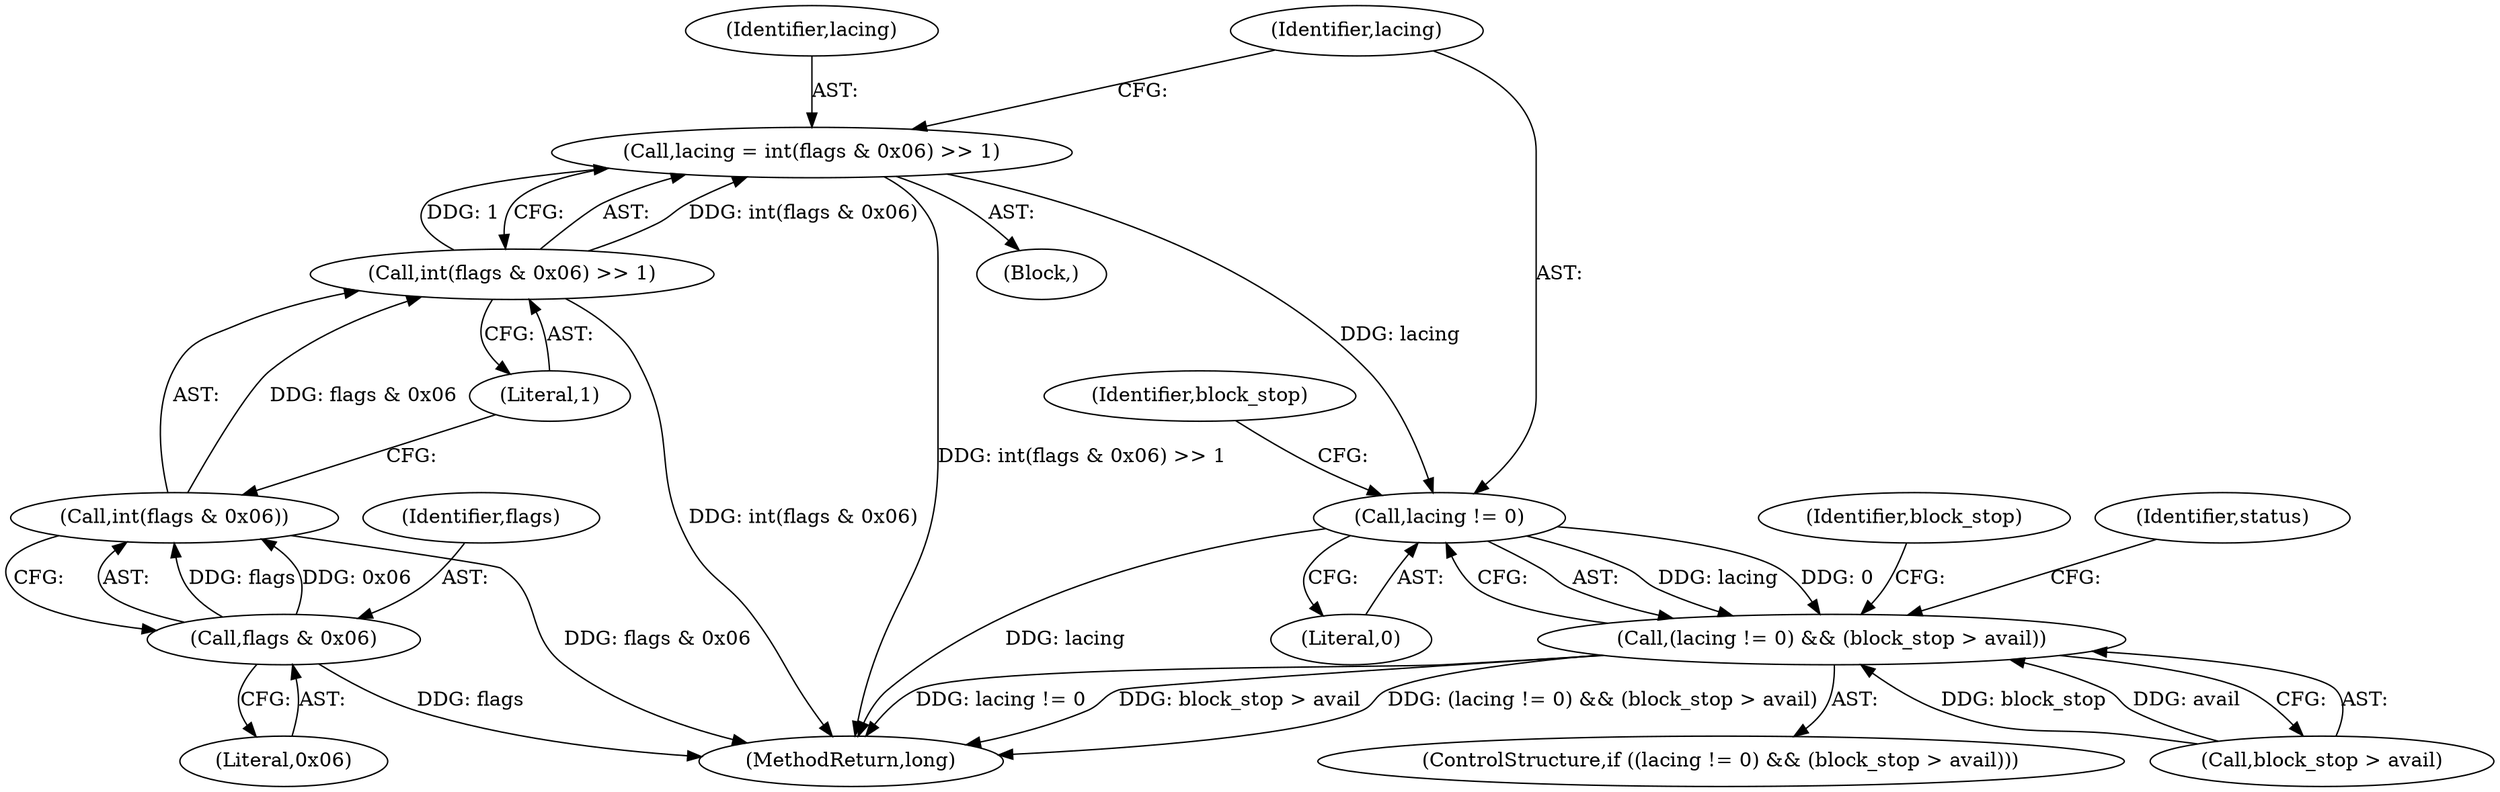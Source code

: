 digraph "0_Android_cc274e2abe8b2a6698a5c47d8aa4bb45f1f9538d_56@API" {
"1000312" [label="(Call,lacing != 0)"];
"1000302" [label="(Call,lacing = int(flags & 0x06) >> 1)"];
"1000304" [label="(Call,int(flags & 0x06) >> 1)"];
"1000305" [label="(Call,int(flags & 0x06))"];
"1000306" [label="(Call,flags & 0x06)"];
"1000311" [label="(Call,(lacing != 0) && (block_stop > avail))"];
"1000309" [label="(Literal,1)"];
"1000312" [label="(Call,lacing != 0)"];
"1000115" [label="(Block,)"];
"1000303" [label="(Identifier,lacing)"];
"1000342" [label="(MethodReturn,long)"];
"1000304" [label="(Call,int(flags & 0x06) >> 1)"];
"1000311" [label="(Call,(lacing != 0) && (block_stop > avail))"];
"1000302" [label="(Call,lacing = int(flags & 0x06) >> 1)"];
"1000315" [label="(Call,block_stop > avail)"];
"1000320" [label="(Identifier,block_stop)"];
"1000314" [label="(Literal,0)"];
"1000305" [label="(Call,int(flags & 0x06))"];
"1000306" [label="(Call,flags & 0x06)"];
"1000310" [label="(ControlStructure,if ((lacing != 0) && (block_stop > avail)))"];
"1000313" [label="(Identifier,lacing)"];
"1000308" [label="(Literal,0x06)"];
"1000316" [label="(Identifier,block_stop)"];
"1000307" [label="(Identifier,flags)"];
"1000325" [label="(Identifier,status)"];
"1000312" -> "1000311"  [label="AST: "];
"1000312" -> "1000314"  [label="CFG: "];
"1000313" -> "1000312"  [label="AST: "];
"1000314" -> "1000312"  [label="AST: "];
"1000316" -> "1000312"  [label="CFG: "];
"1000311" -> "1000312"  [label="CFG: "];
"1000312" -> "1000342"  [label="DDG: lacing"];
"1000312" -> "1000311"  [label="DDG: lacing"];
"1000312" -> "1000311"  [label="DDG: 0"];
"1000302" -> "1000312"  [label="DDG: lacing"];
"1000302" -> "1000115"  [label="AST: "];
"1000302" -> "1000304"  [label="CFG: "];
"1000303" -> "1000302"  [label="AST: "];
"1000304" -> "1000302"  [label="AST: "];
"1000313" -> "1000302"  [label="CFG: "];
"1000302" -> "1000342"  [label="DDG: int(flags & 0x06) >> 1"];
"1000304" -> "1000302"  [label="DDG: int(flags & 0x06)"];
"1000304" -> "1000302"  [label="DDG: 1"];
"1000304" -> "1000309"  [label="CFG: "];
"1000305" -> "1000304"  [label="AST: "];
"1000309" -> "1000304"  [label="AST: "];
"1000304" -> "1000342"  [label="DDG: int(flags & 0x06)"];
"1000305" -> "1000304"  [label="DDG: flags & 0x06"];
"1000305" -> "1000306"  [label="CFG: "];
"1000306" -> "1000305"  [label="AST: "];
"1000309" -> "1000305"  [label="CFG: "];
"1000305" -> "1000342"  [label="DDG: flags & 0x06"];
"1000306" -> "1000305"  [label="DDG: flags"];
"1000306" -> "1000305"  [label="DDG: 0x06"];
"1000306" -> "1000308"  [label="CFG: "];
"1000307" -> "1000306"  [label="AST: "];
"1000308" -> "1000306"  [label="AST: "];
"1000306" -> "1000342"  [label="DDG: flags"];
"1000311" -> "1000310"  [label="AST: "];
"1000311" -> "1000315"  [label="CFG: "];
"1000315" -> "1000311"  [label="AST: "];
"1000320" -> "1000311"  [label="CFG: "];
"1000325" -> "1000311"  [label="CFG: "];
"1000311" -> "1000342"  [label="DDG: lacing != 0"];
"1000311" -> "1000342"  [label="DDG: block_stop > avail"];
"1000311" -> "1000342"  [label="DDG: (lacing != 0) && (block_stop > avail)"];
"1000315" -> "1000311"  [label="DDG: block_stop"];
"1000315" -> "1000311"  [label="DDG: avail"];
}
